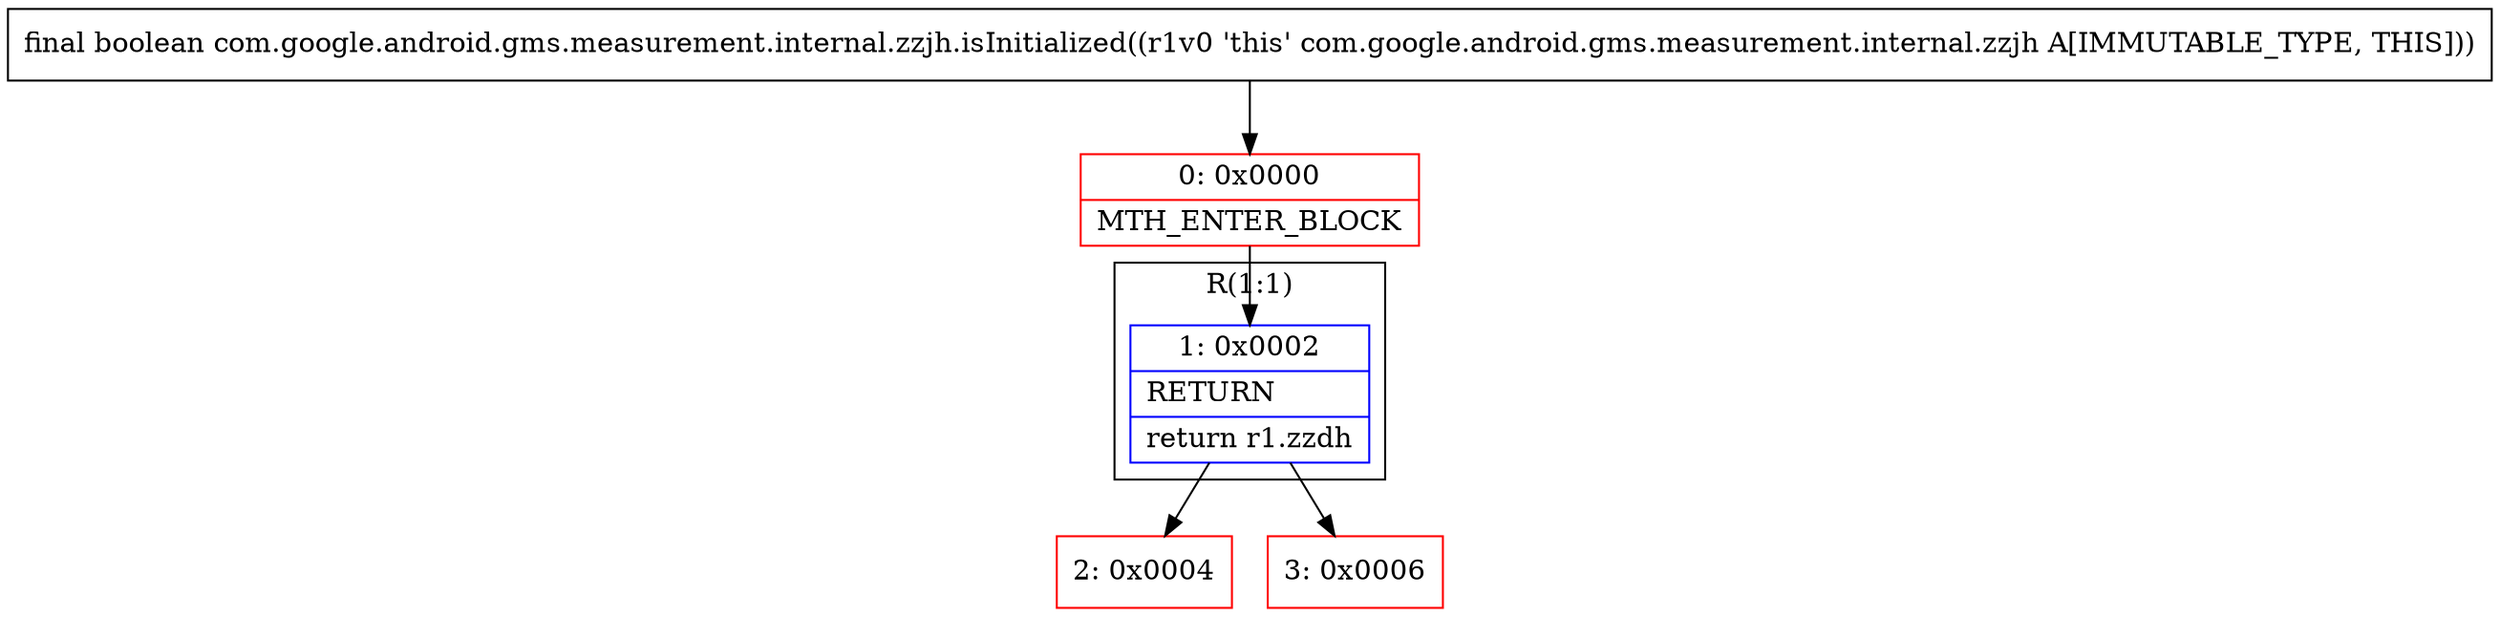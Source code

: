 digraph "CFG forcom.google.android.gms.measurement.internal.zzjh.isInitialized()Z" {
subgraph cluster_Region_303712302 {
label = "R(1:1)";
node [shape=record,color=blue];
Node_1 [shape=record,label="{1\:\ 0x0002|RETURN\l|return r1.zzdh\l}"];
}
Node_0 [shape=record,color=red,label="{0\:\ 0x0000|MTH_ENTER_BLOCK\l}"];
Node_2 [shape=record,color=red,label="{2\:\ 0x0004}"];
Node_3 [shape=record,color=red,label="{3\:\ 0x0006}"];
MethodNode[shape=record,label="{final boolean com.google.android.gms.measurement.internal.zzjh.isInitialized((r1v0 'this' com.google.android.gms.measurement.internal.zzjh A[IMMUTABLE_TYPE, THIS])) }"];
MethodNode -> Node_0;
Node_1 -> Node_2;
Node_1 -> Node_3;
Node_0 -> Node_1;
}

